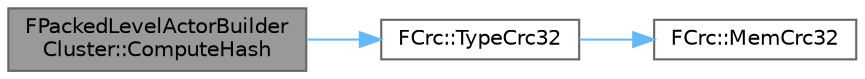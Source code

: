 digraph "FPackedLevelActorBuilderCluster::ComputeHash"
{
 // INTERACTIVE_SVG=YES
 // LATEX_PDF_SIZE
  bgcolor="transparent";
  edge [fontname=Helvetica,fontsize=10,labelfontname=Helvetica,labelfontsize=10];
  node [fontname=Helvetica,fontsize=10,shape=box,height=0.2,width=0.4];
  rankdir="LR";
  Node1 [id="Node000001",label="FPackedLevelActorBuilder\lCluster::ComputeHash",height=0.2,width=0.4,color="gray40", fillcolor="grey60", style="filled", fontcolor="black",tooltip=" "];
  Node1 -> Node2 [id="edge1_Node000001_Node000002",color="steelblue1",style="solid",tooltip=" "];
  Node2 [id="Node000002",label="FCrc::TypeCrc32",height=0.2,width=0.4,color="grey40", fillcolor="white", style="filled",URL="$d1/d95/structFCrc.html#aca25aa01adb1df526f85835bb3602acb",tooltip="generates CRC hash of the element"];
  Node2 -> Node3 [id="edge2_Node000002_Node000003",color="steelblue1",style="solid",tooltip=" "];
  Node3 [id="Node000003",label="FCrc::MemCrc32",height=0.2,width=0.4,color="grey40", fillcolor="white", style="filled",URL="$d1/d95/structFCrc.html#a392043ecf1994624f163fa0ae9f0e3e0",tooltip=" "];
}
